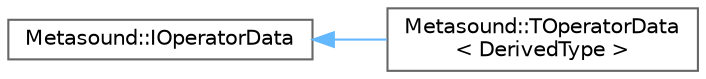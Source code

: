 digraph "Graphical Class Hierarchy"
{
 // INTERACTIVE_SVG=YES
 // LATEX_PDF_SIZE
  bgcolor="transparent";
  edge [fontname=Helvetica,fontsize=10,labelfontname=Helvetica,labelfontsize=10];
  node [fontname=Helvetica,fontsize=10,shape=box,height=0.2,width=0.4];
  rankdir="LR";
  Node0 [id="Node000000",label="Metasound::IOperatorData",height=0.2,width=0.4,color="grey40", fillcolor="white", style="filled",URL="$d8/d7c/classMetasound_1_1IOperatorData.html",tooltip="Base class for node configurations."];
  Node0 -> Node1 [id="edge5890_Node000000_Node000001",dir="back",color="steelblue1",style="solid",tooltip=" "];
  Node1 [id="Node000001",label="Metasound::TOperatorData\l\< DerivedType \>",height=0.2,width=0.4,color="grey40", fillcolor="white", style="filled",URL="$dd/d36/classMetasound_1_1TOperatorData.html",tooltip="Node configuration CRTP."];
}
